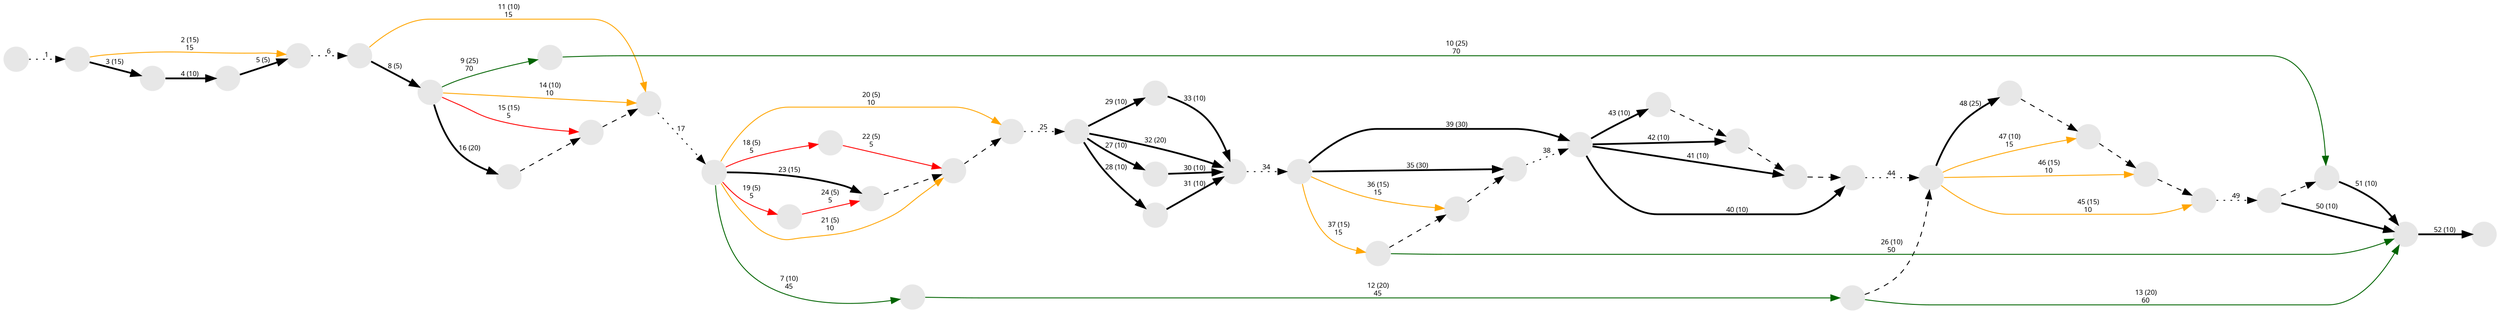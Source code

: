 digraph Arrow {
rankdir=LR;
node [ shape=circle height=.4 width=.4 style=filled fillcolor="#e7e7e7" fontsize=8 fontname="Sans-Serif" penwidth=0 ]
N0 [ label="" ];
N1 [ label="" ];
N2 [ label="" ];
N3 [ label="" ];
N4 [ label="" ];
N5 [ label="" ];
N6 [ label="" ];
N7 [ label="" ];
N8 [ label="" ];
N9 [ label="" ];
N10 [ label="" ];
N11 [ label="" ];
N12 [ label="" ];
N13 [ label="" ];
N14 [ label="" ];
N15 [ label="" ];
N16 [ label="" ];
N17 [ label="" ];
N18 [ label="" ];
N19 [ label="" ];
N20 [ label="" ];
N21 [ label="" ];
N22 [ label="" ];
N23 [ label="" ];
N24 [ label="" ];
N25 [ label="" ];
N26 [ label="" ];
N27 [ label="" ];
N28 [ label="" ];
N29 [ label="" ];
N30 [ label="" ];
N31 [ label="" ];
N32 [ label="" ];
N33 [ label="" ];
N34 [ label="" ];
N35 [ label="" ];
N36 [ label="" ];
N37 [ label="" ];
N38 [ label="" ];
N39 [ label="" ];
N40 [ label="" ];
N41 [ label="" ];
N0 -> N1 [ id=1 style=dotted edgetooltip="Start" labeltooltip="Start" penwidth="1" color="black" fontsize=8 fontname="Sans-Serif" label="1" ];
N1 -> N2 [ id=2 style=solid edgetooltip="Requirements" labeltooltip="Requirements" penwidth="1" color="orange" fontsize=8 fontname="Sans-Serif" label="2 (15)
15" ];
N1 -> N3 [ id=3 style=solid edgetooltip="Architecture" labeltooltip="Architecture" penwidth="2" color="black" fontsize=8 fontname="Sans-Serif" label="3 (15)" ];
N3 -> N4 [ id=4 style=solid edgetooltip="Project Planning" labeltooltip="Project Planning" penwidth="2" color="black" fontsize=8 fontname="Sans-Serif" label="4 (10)" ];
N4 -> N2 [ id=5 style=solid edgetooltip="Management Education" labeltooltip="Management Education" penwidth="2" color="black" fontsize=8 fontname="Sans-Serif" label="5 (5)" ];
N2 -> N5 [ id=6 style=dotted edgetooltip="SDP Review" labeltooltip="SDP Review" penwidth="1" color="black" fontsize=8 fontname="Sans-Serif" label="6" ];
N5 -> N6 [ id=8 style=solid edgetooltip="Dev Training" labeltooltip="Dev Training" penwidth="2" color="black" fontsize=8 fontname="Sans-Serif" label="8 (5)" ];
N5 -> N7 [ id=11 style=solid edgetooltip="CM and setup" labeltooltip="CM and setup" penwidth="1" color="orange" fontsize=8 fontname="Sans-Serif" label="11 (10)
15" ];
N7 -> N8 [ id=17 style=dotted edgetooltip="Infrastructure Done" labeltooltip="Infrastructure Done" penwidth="1" color="black" fontsize=8 fontname="Sans-Serif" label="17" ];
N8 -> N9 [ id=21 style=solid edgetooltip="Contractors DB" labeltooltip="Contractors DB" penwidth="1" color="orange" fontsize=8 fontname="Sans-Serif" label="21 (5)
10" ];
N8 -> N10 [ id=23 style=solid edgetooltip="Workflows Repository" labeltooltip="Workflows Repository" penwidth="2" color="black" fontsize=8 fontname="Sans-Serif" label="23 (15)" ];
N8 -> N11 [ id=7 style=solid edgetooltip="UX Design" labeltooltip="UX Design" penwidth="1" color="darkgreen" fontsize=8 fontname="Sans-Serif" label="7 (10)
45" ];
N8 -> N12 [ id=18 style=solid edgetooltip="Payments DB" labeltooltip="Payments DB" penwidth="1" color="red" fontsize=8 fontname="Sans-Serif" label="18 (5)
5" ];
N8 -> N13 [ id=19 style=solid edgetooltip="Members DB" labeltooltip="Members DB" penwidth="1" color="red" fontsize=8 fontname="Sans-Serif" label="19 (5)
5" ];
N8 -> N14 [ id=20 style=solid edgetooltip="Projects DB" labeltooltip="Projects DB" penwidth="1" color="orange" fontsize=8 fontname="Sans-Serif" label="20 (5)
10" ];
N6 -> N15 [ id=15 style=solid edgetooltip="Message Bus" labeltooltip="Message Bus" penwidth="1" color="red" fontsize=8 fontname="Sans-Serif" label="15 (15)
5" ];
N6 -> N16 [ id=16 style=solid edgetooltip="Security" labeltooltip="Security" penwidth="2" color="black" fontsize=8 fontname="Sans-Serif" label="16 (20)" ];
N6 -> N17 [ id=9 style=solid edgetooltip="Test Plan" labeltooltip="Test Plan" penwidth="1" color="darkgreen" fontsize=8 fontname="Sans-Serif" label="9 (25)
70" ];
N6 -> N7 [ id=14 style=solid edgetooltip="Logging" labeltooltip="Logging" penwidth="1" color="orange" fontsize=8 fontname="Sans-Serif" label="14 (10)
10" ];
N17 -> N18 [ id=10 style=solid edgetooltip="Test Harness" labeltooltip="Test Harness" penwidth="1" color="darkgreen" fontsize=8 fontname="Sans-Serif" label="10 (25)
70" ];
N11 -> N19 [ id=12 style=solid edgetooltip="UI Design" labeltooltip="UI Design" penwidth="1" color="darkgreen" fontsize=8 fontname="Sans-Serif" label="12 (20)
45" ];
N19 -> N20 [ style=dashed penwidth="1" fontsize=8 fontname="Sans-Serif" ];
N19 -> N21 [ id=13 style=solid edgetooltip="Manual" labeltooltip="Manual" penwidth="1" color="darkgreen" fontsize=8 fontname="Sans-Serif" label="13 (20)
60" ];
N15 -> N7 [ style=dashed penwidth="1" fontsize=8 fontname="Sans-Serif" ];
N16 -> N15 [ style=dashed penwidth="1" fontsize=8 fontname="Sans-Serif" ];
N9 -> N14 [ style=dashed penwidth="1" fontsize=8 fontname="Sans-Serif" ];
N12 -> N9 [ id=22 style=solid edgetooltip="Education DB" labeltooltip="Education DB" penwidth="1" color="red" fontsize=8 fontname="Sans-Serif" label="22 (5)
5" ];
N10 -> N9 [ style=dashed penwidth="1" fontsize=8 fontname="Sans-Serif" ];
N13 -> N10 [ id=24 style=solid edgetooltip="Regulations DB" labeltooltip="Regulations DB" penwidth="1" color="red" fontsize=8 fontname="Sans-Serif" label="24 (5)
5" ];
N14 -> N22 [ id=25 style=dotted edgetooltip="DB Done" labeltooltip="DB Done" penwidth="1" color="black" fontsize=8 fontname="Sans-Serif" label="25" ];
N22 -> N23 [ id=27 style=solid edgetooltip="Payments Access" labeltooltip="Payments Access" penwidth="2" color="black" fontsize=8 fontname="Sans-Serif" label="27 (10)" ];
N22 -> N24 [ id=28 style=solid edgetooltip="Members Access" labeltooltip="Members Access" penwidth="2" color="black" fontsize=8 fontname="Sans-Serif" label="28 (10)" ];
N22 -> N25 [ id=29 style=solid edgetooltip="Projects Access" labeltooltip="Projects Access" penwidth="2" color="black" fontsize=8 fontname="Sans-Serif" label="29 (10)" ];
N22 -> N26 [ id=32 style=solid edgetooltip="Workflows Access" labeltooltip="Workflows Access" penwidth="2" color="black" fontsize=8 fontname="Sans-Serif" label="32 (20)" ];
N27 -> N28 [ style=dashed penwidth="1" fontsize=8 fontname="Sans-Serif" ];
N27 -> N21 [ id=26 style=solid edgetooltip="Data Migration" labeltooltip="Data Migration" penwidth="1" color="darkgreen" fontsize=8 fontname="Sans-Serif" label="26 (10)
50" ];
N23 -> N26 [ id=30 style=solid edgetooltip="Contractors Access" labeltooltip="Contractors Access" penwidth="2" color="black" fontsize=8 fontname="Sans-Serif" label="30 (10)" ];
N24 -> N26 [ id=31 style=solid edgetooltip="Education Access" labeltooltip="Education Access" penwidth="2" color="black" fontsize=8 fontname="Sans-Serif" label="31 (10)" ];
N25 -> N26 [ id=33 style=solid edgetooltip="Regulations Access" labeltooltip="Regulations Access" penwidth="2" color="black" fontsize=8 fontname="Sans-Serif" label="33 (10)" ];
N26 -> N29 [ id=34 style=dotted edgetooltip="RA Done" labeltooltip="RA Done" penwidth="1" color="black" fontsize=8 fontname="Sans-Serif" label="34" ];
N29 -> N28 [ id=36 style=solid edgetooltip="Regulations Engine B" labeltooltip="Regulations Engine B" penwidth="1" color="orange" fontsize=8 fontname="Sans-Serif" label="36 (15)
15" ];
N29 -> N27 [ id=37 style=solid edgetooltip="Search Engine" labeltooltip="Search Engine" penwidth="1" color="orange" fontsize=8 fontname="Sans-Serif" label="37 (15)
15" ];
N29 -> N30 [ id=35 style=solid edgetooltip="Regulations Engine A" labeltooltip="Regulations Engine A" penwidth="2" color="black" fontsize=8 fontname="Sans-Serif" label="35 (30)" ];
N29 -> N31 [ id=39 style=solid edgetooltip="Abstract Manager" labeltooltip="Abstract Manager" penwidth="2" color="black" fontsize=8 fontname="Sans-Serif" label="39 (30)" ];
N28 -> N30 [ style=dashed penwidth="1" fontsize=8 fontname="Sans-Serif" ];
N30 -> N31 [ id=38 style=dotted edgetooltip="Emgines Done" labeltooltip="Emgines Done" penwidth="1" color="black" fontsize=8 fontname="Sans-Serif" label="38" ];
N31 -> N32 [ id=41 style=solid edgetooltip="Market Manager" labeltooltip="Market Manager" penwidth="2" color="black" fontsize=8 fontname="Sans-Serif" label="41 (10)" ];
N31 -> N33 [ id=42 style=solid edgetooltip="Education Manager" labeltooltip="Education Manager" penwidth="2" color="black" fontsize=8 fontname="Sans-Serif" label="42 (10)" ];
N31 -> N34 [ id=43 style=solid edgetooltip="Regression Test Harness" labeltooltip="Regression Test Harness" penwidth="2" color="black" fontsize=8 fontname="Sans-Serif" label="43 (10)" ];
N31 -> N35 [ id=40 style=solid edgetooltip="Membership Manager" labeltooltip="Membership Manager" penwidth="2" color="black" fontsize=8 fontname="Sans-Serif" label="40 (10)" ];
N32 -> N35 [ style=dashed penwidth="1" fontsize=8 fontname="Sans-Serif" ];
N33 -> N32 [ style=dashed penwidth="1" fontsize=8 fontname="Sans-Serif" ];
N34 -> N33 [ style=dashed penwidth="1" fontsize=8 fontname="Sans-Serif" ];
N35 -> N20 [ id=44 style=dotted edgetooltip="Managers Complete" labeltooltip="Managers Complete" penwidth="1" color="black" fontsize=8 fontname="Sans-Serif" label="44" ];
N20 -> N36 [ id=46 style=solid edgetooltip="Contractors Portal" labeltooltip="Contractors Portal" penwidth="1" color="orange" fontsize=8 fontname="Sans-Serif" label="46 (15)
10" ];
N20 -> N37 [ id=47 style=solid edgetooltip="Education Portal" labeltooltip="Education Portal" penwidth="1" color="orange" fontsize=8 fontname="Sans-Serif" label="47 (10)
15" ];
N20 -> N38 [ id=48 style=solid edgetooltip="Marketplace App" labeltooltip="Marketplace App" penwidth="2" color="black" fontsize=8 fontname="Sans-Serif" label="48 (25)" ];
N20 -> N39 [ id=45 style=solid edgetooltip="Members Portal" labeltooltip="Members Portal" penwidth="1" color="orange" fontsize=8 fontname="Sans-Serif" label="45 (15)
10" ];
N36 -> N39 [ style=dashed penwidth="1" fontsize=8 fontname="Sans-Serif" ];
N37 -> N36 [ style=dashed penwidth="1" fontsize=8 fontname="Sans-Serif" ];
N38 -> N37 [ style=dashed penwidth="1" fontsize=8 fontname="Sans-Serif" ];
N39 -> N40 [ id=49 style=dotted edgetooltip="Clients Complete" labeltooltip="Clients Complete" penwidth="1" color="black" fontsize=8 fontname="Sans-Serif" label="49" ];
N40 -> N18 [ style=dashed penwidth="1" fontsize=8 fontname="Sans-Serif" ];
N40 -> N21 [ id=50 style=solid edgetooltip="Manual Polishing" labeltooltip="Manual Polishing" penwidth="2" color="black" fontsize=8 fontname="Sans-Serif" label="50 (10)" ];
N18 -> N21 [ id=51 style=solid edgetooltip="System Testing" labeltooltip="System Testing" penwidth="2" color="black" fontsize=8 fontname="Sans-Serif" label="51 (10)" ];
N21 -> N41 [ id=52 style=solid edgetooltip="System Rollout" labeltooltip="System Rollout" penwidth="2" color="black" fontsize=8 fontname="Sans-Serif" label="52 (10)" ];
}